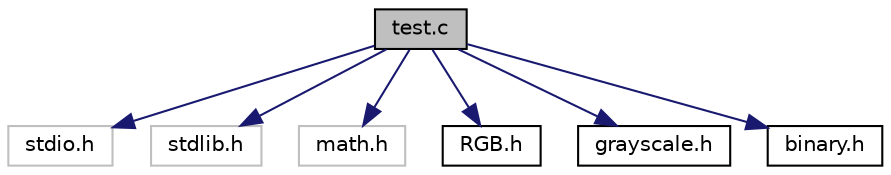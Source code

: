 digraph "test.c"
{
  edge [fontname="Helvetica",fontsize="10",labelfontname="Helvetica",labelfontsize="10"];
  node [fontname="Helvetica",fontsize="10",shape=record];
  Node0 [label="test.c",height=0.2,width=0.4,color="black", fillcolor="grey75", style="filled", fontcolor="black"];
  Node0 -> Node1 [color="midnightblue",fontsize="10",style="solid",fontname="Helvetica"];
  Node1 [label="stdio.h",height=0.2,width=0.4,color="grey75", fillcolor="white", style="filled"];
  Node0 -> Node2 [color="midnightblue",fontsize="10",style="solid",fontname="Helvetica"];
  Node2 [label="stdlib.h",height=0.2,width=0.4,color="grey75", fillcolor="white", style="filled"];
  Node0 -> Node3 [color="midnightblue",fontsize="10",style="solid",fontname="Helvetica"];
  Node3 [label="math.h",height=0.2,width=0.4,color="grey75", fillcolor="white", style="filled"];
  Node0 -> Node4 [color="midnightblue",fontsize="10",style="solid",fontname="Helvetica"];
  Node4 [label="RGB.h",height=0.2,width=0.4,color="black", fillcolor="white", style="filled",URL="$RGB_8h.html",tooltip="Header file with functions and struct for RGB images. "];
  Node0 -> Node5 [color="midnightblue",fontsize="10",style="solid",fontname="Helvetica"];
  Node5 [label="grayscale.h",height=0.2,width=0.4,color="black", fillcolor="white", style="filled",URL="$grayscale_8h.html",tooltip="Header file with functions and struct for grayscale images. "];
  Node0 -> Node6 [color="midnightblue",fontsize="10",style="solid",fontname="Helvetica"];
  Node6 [label="binary.h",height=0.2,width=0.4,color="black", fillcolor="white", style="filled",URL="$binary_8h.html",tooltip="Header file with functions and struct for binary images. "];
}
